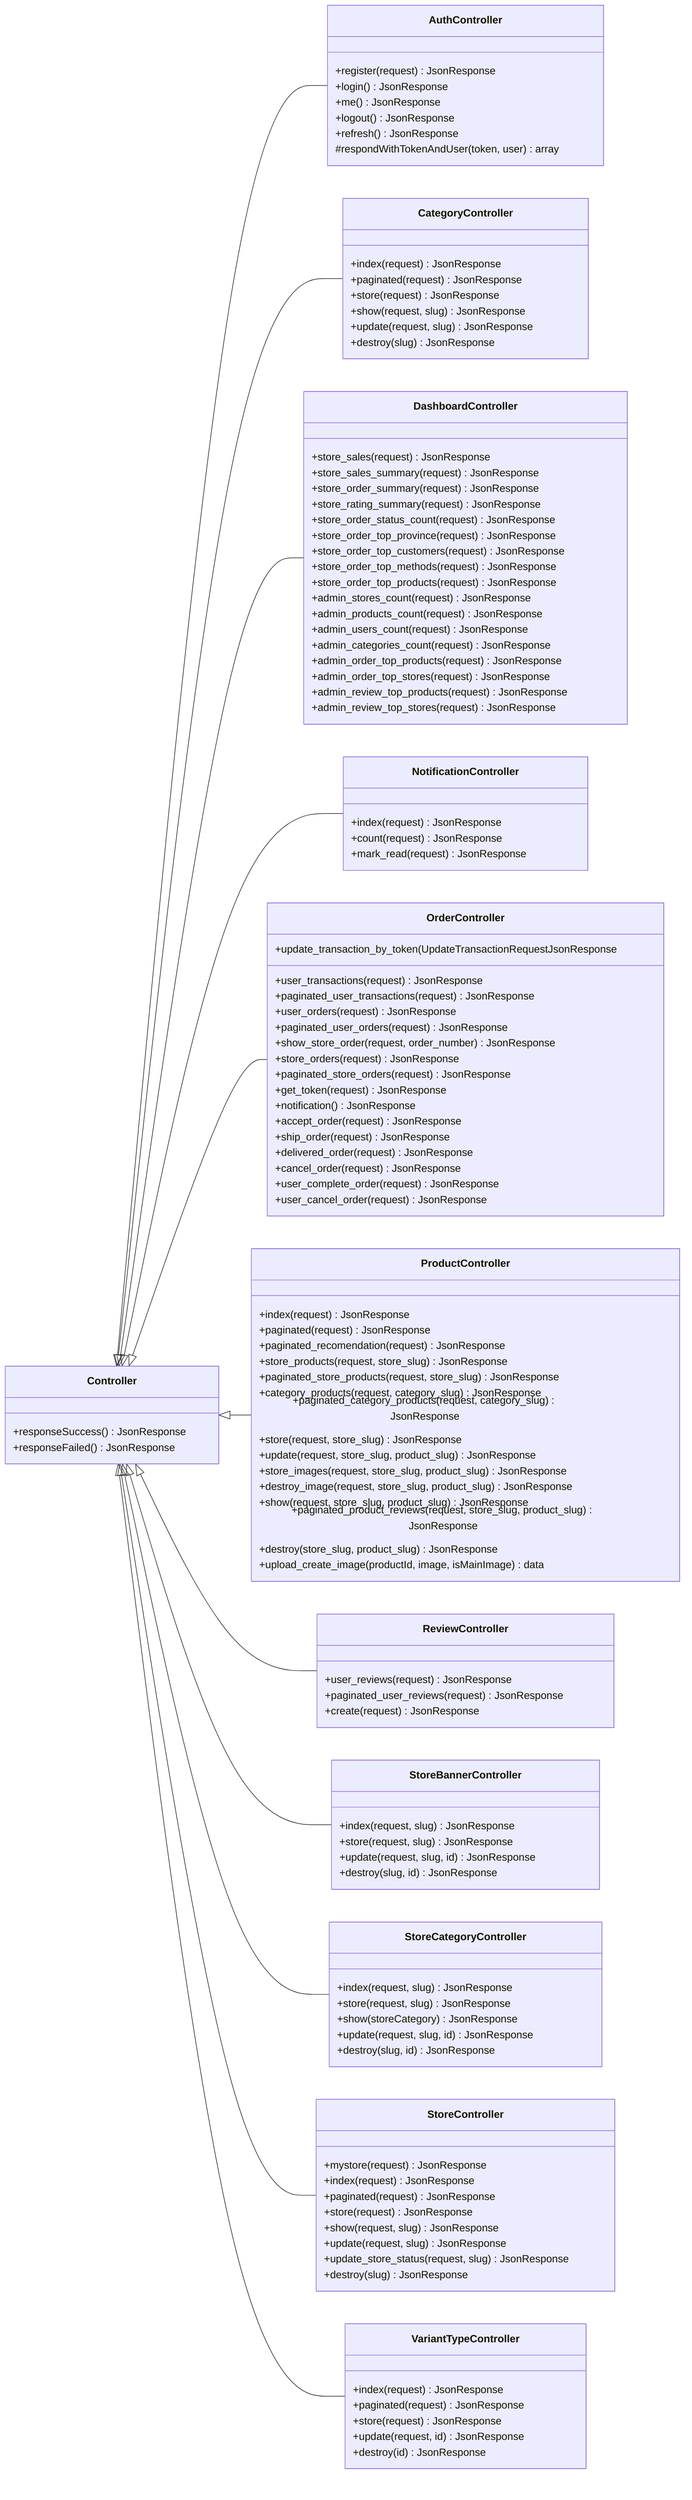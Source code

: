 classDiagram
  direction LR

  class Controller {
    +responseSuccess() JsonResponse
    +responseFailed() JsonResponse
  }

  class AuthController {
    +register(request) JsonResponse
    +login() JsonResponse
    +me() JsonResponse
    +logout() JsonResponse
    +refresh() JsonResponse
    #respondWithTokenAndUser(token, user) array
  }

  class CategoryController {
    +index(request) JsonResponse
    +paginated(request) JsonResponse
    +store(request) JsonResponse
    +show(request, slug) JsonResponse
    +update(request, slug) JsonResponse
    +destroy(slug) JsonResponse
  }

  class DashboardController {
    +store_sales(request) JsonResponse
    +store_sales_summary(request) JsonResponse
    +store_order_summary(request) JsonResponse
    +store_rating_summary(request) JsonResponse
    +store_order_status_count(request) JsonResponse
    +store_order_top_province(request) JsonResponse
    +store_order_top_customers(request) JsonResponse
    +store_order_top_methods(request) JsonResponse
    +store_order_top_products(request) JsonResponse
    +admin_stores_count(request) JsonResponse
    +admin_products_count(request) JsonResponse
    +admin_users_count(request) JsonResponse
    +admin_categories_count(request) JsonResponse
    +admin_order_top_products(request) JsonResponse
    +admin_order_top_stores(request) JsonResponse
    +admin_review_top_products(request) JsonResponse
    +admin_review_top_stores(request) JsonResponse
  }

  class NotificationController {
    +index(request) JsonResponse
    +count(request) JsonResponse
    +mark_read(request) JsonResponse
  }

  class OrderController {
    +user_transactions(request) JsonResponse
    +paginated_user_transactions(request) JsonResponse
    +user_orders(request) JsonResponse
    +paginated_user_orders(request) JsonResponse
    +show_store_order(request, order_number) JsonResponse
    +store_orders(request) JsonResponse
    +paginated_store_orders(request) JsonResponse
    +get_token(request) JsonResponse
    +update_transaction_by_token(UpdateTransactionRequestJsonResponse
    +notification() JsonResponse
    +accept_order(request) JsonResponse
    +ship_order(request) JsonResponse
    +delivered_order(request) JsonResponse
    +cancel_order(request) JsonResponse
    +user_complete_order(request) JsonResponse
    +user_cancel_order(request) JsonResponse
  }

  class ProductController {
    +index(request) JsonResponse
    +paginated(request) JsonResponse
    +paginated_recomendation(request) JsonResponse
    +store_products(request, store_slug) JsonResponse
    +paginated_store_products(request, store_slug) JsonResponse
    +category_products(request, category_slug) JsonResponse
    +paginated_category_products(request, category_slug) JsonResponse
    +store(request, store_slug) JsonResponse
    +update(request, store_slug, product_slug) JsonResponse
    +store_images(request, store_slug, product_slug) JsonResponse
    +destroy_image(request, store_slug, product_slug) JsonResponse
    +show(request, store_slug, product_slug) JsonResponse
    +paginated_product_reviews(request, store_slug, product_slug) JsonResponse
    +destroy(store_slug, product_slug) JsonResponse
    +upload_create_image(productId, image, isMainImage) data
  }

  class ReviewController {
    +user_reviews(request) JsonResponse
    +paginated_user_reviews(request) JsonResponse
    +create(request) JsonResponse
  }

  class StoreBannerController {
    +index(request, slug) JsonResponse
    +store(request, slug) JsonResponse
    +update(request, slug, id) JsonResponse
    +destroy(slug, id) JsonResponse
  }

  class StoreCategoryController {
    +index(request, slug) JsonResponse
    +store(request, slug) JsonResponse
    +show(storeCategory) JsonResponse
    +update(request, slug, id) JsonResponse
    +destroy(slug, id) JsonResponse
  }

  class StoreController {
    +mystore(request) JsonResponse
    +index(request) JsonResponse
    +paginated(request) JsonResponse
    +store(request) JsonResponse
    +show(request, slug) JsonResponse
    +update(request, slug) JsonResponse
    +update_store_status(request, slug) JsonResponse
    +destroy(slug) JsonResponse
  }

  class VariantTypeController {
    +index(request) JsonResponse
    +paginated(request) JsonResponse
    +store(request) JsonResponse
    +update(request, id) JsonResponse
    +destroy(id) JsonResponse
  }

  Controller<|--AuthController
  Controller<|--CategoryController
  Controller<|--DashboardController
  Controller<|--NotificationController
  Controller<|--OrderController
  Controller<|--ProductController
  Controller<|--ReviewController
  Controller<|--StoreBannerController
  Controller<|--StoreCategoryController
  Controller<|--StoreController
  Controller<|--VariantTypeController